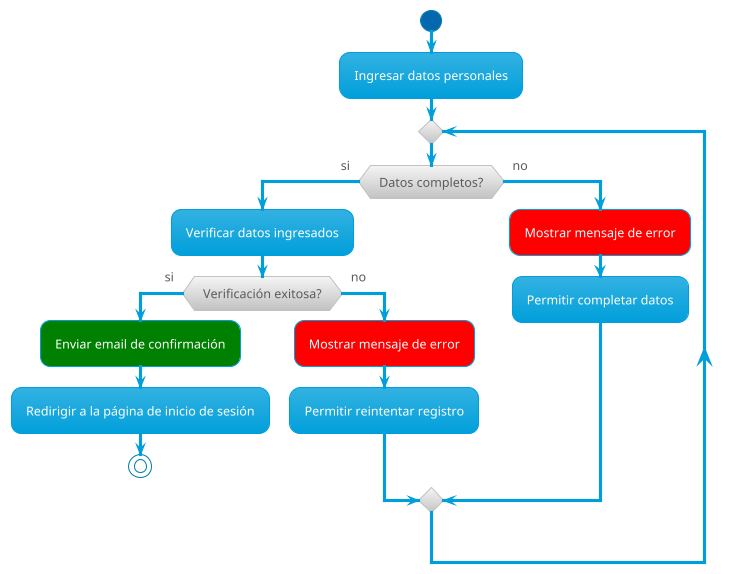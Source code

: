 @startuml Activity Diagram RF01 - Registro de usuario
!theme bluegray

start

:Ingresar datos personales;
repeat
    if (Datos completos?) then (si)
        :Verificar datos ingresados;
        if (Verificación exitosa?) then (si)
            #green:Enviar email de confirmación;
            :Redirigir a la página de inicio de sesión;
            stop
        else (no)

            #red:Mostrar mensaje de error;
            :Permitir reintentar registro;
        endif
    else (no)
        #red:Mostrar mensaje de error;
        :Permitir completar datos;
    endif
repeat while


@enduml